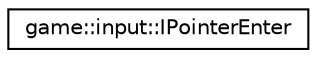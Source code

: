 digraph "Graphical Class Hierarchy"
{
 // LATEX_PDF_SIZE
  edge [fontname="Helvetica",fontsize="10",labelfontname="Helvetica",labelfontsize="10"];
  node [fontname="Helvetica",fontsize="10",shape=record];
  rankdir="LR";
  Node0 [label="game::input::IPointerEnter",height=0.2,width=0.4,color="black", fillcolor="white", style="filled",URL="$classgame_1_1input_1_1IPointerEnter.html",tooltip="interface for pointer enter event handlers"];
}

